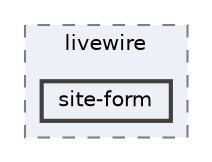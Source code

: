 digraph "resources/views/livewire/site-form"
{
 // LATEX_PDF_SIZE
  bgcolor="transparent";
  edge [fontname=Helvetica,fontsize=10,labelfontname=Helvetica,labelfontsize=10];
  node [fontname=Helvetica,fontsize=10,shape=box,height=0.2,width=0.4];
  compound=true
  subgraph clusterdir_39cd65392a1bc1b3b6c086384d41c7bf {
    graph [ bgcolor="#edf0f7", pencolor="grey50", label="livewire", fontname=Helvetica,fontsize=10 style="filled,dashed", URL="dir_39cd65392a1bc1b3b6c086384d41c7bf.html",tooltip=""]
  dir_bfcb647db50fd75ddf8fbc00d7132f6f [label="site-form", fillcolor="#edf0f7", color="grey25", style="filled,bold", URL="dir_bfcb647db50fd75ddf8fbc00d7132f6f.html",tooltip=""];
  }
}
